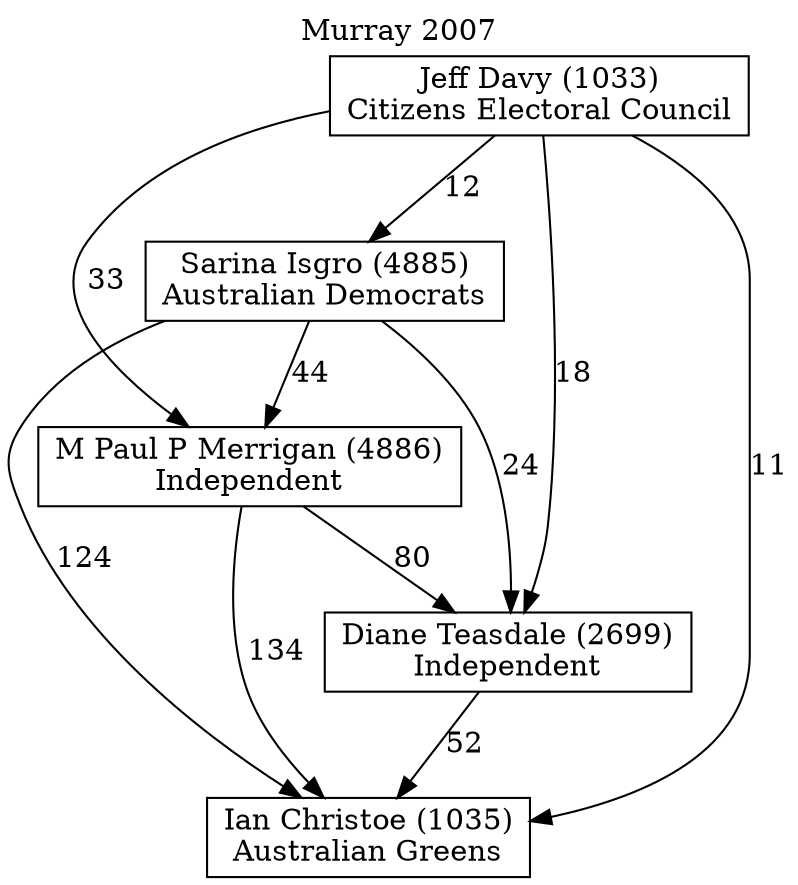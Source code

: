 // House preference flow
digraph "Ian Christoe (1035)_Murray_2007" {
	graph [label="Murray 2007" labelloc=t mclimit=10]
	node [shape=box]
	"Ian Christoe (1035)" [label="Ian Christoe (1035)
Australian Greens"]
	"Diane Teasdale (2699)" [label="Diane Teasdale (2699)
Independent"]
	"M Paul P Merrigan (4886)" [label="M Paul P Merrigan (4886)
Independent"]
	"Sarina Isgro (4885)" [label="Sarina Isgro (4885)
Australian Democrats"]
	"Jeff Davy (1033)" [label="Jeff Davy (1033)
Citizens Electoral Council"]
	"Ian Christoe (1035)" [label="Ian Christoe (1035)
Australian Greens"]
	"M Paul P Merrigan (4886)" [label="M Paul P Merrigan (4886)
Independent"]
	"Sarina Isgro (4885)" [label="Sarina Isgro (4885)
Australian Democrats"]
	"Jeff Davy (1033)" [label="Jeff Davy (1033)
Citizens Electoral Council"]
	"Ian Christoe (1035)" [label="Ian Christoe (1035)
Australian Greens"]
	"Sarina Isgro (4885)" [label="Sarina Isgro (4885)
Australian Democrats"]
	"Jeff Davy (1033)" [label="Jeff Davy (1033)
Citizens Electoral Council"]
	"Ian Christoe (1035)" [label="Ian Christoe (1035)
Australian Greens"]
	"Jeff Davy (1033)" [label="Jeff Davy (1033)
Citizens Electoral Council"]
	"Jeff Davy (1033)" [label="Jeff Davy (1033)
Citizens Electoral Council"]
	"Sarina Isgro (4885)" [label="Sarina Isgro (4885)
Australian Democrats"]
	"Jeff Davy (1033)" [label="Jeff Davy (1033)
Citizens Electoral Council"]
	"Jeff Davy (1033)" [label="Jeff Davy (1033)
Citizens Electoral Council"]
	"M Paul P Merrigan (4886)" [label="M Paul P Merrigan (4886)
Independent"]
	"Sarina Isgro (4885)" [label="Sarina Isgro (4885)
Australian Democrats"]
	"Jeff Davy (1033)" [label="Jeff Davy (1033)
Citizens Electoral Council"]
	"M Paul P Merrigan (4886)" [label="M Paul P Merrigan (4886)
Independent"]
	"Jeff Davy (1033)" [label="Jeff Davy (1033)
Citizens Electoral Council"]
	"Jeff Davy (1033)" [label="Jeff Davy (1033)
Citizens Electoral Council"]
	"Sarina Isgro (4885)" [label="Sarina Isgro (4885)
Australian Democrats"]
	"Jeff Davy (1033)" [label="Jeff Davy (1033)
Citizens Electoral Council"]
	"Jeff Davy (1033)" [label="Jeff Davy (1033)
Citizens Electoral Council"]
	"Diane Teasdale (2699)" [label="Diane Teasdale (2699)
Independent"]
	"M Paul P Merrigan (4886)" [label="M Paul P Merrigan (4886)
Independent"]
	"Sarina Isgro (4885)" [label="Sarina Isgro (4885)
Australian Democrats"]
	"Jeff Davy (1033)" [label="Jeff Davy (1033)
Citizens Electoral Council"]
	"Diane Teasdale (2699)" [label="Diane Teasdale (2699)
Independent"]
	"Sarina Isgro (4885)" [label="Sarina Isgro (4885)
Australian Democrats"]
	"Jeff Davy (1033)" [label="Jeff Davy (1033)
Citizens Electoral Council"]
	"Diane Teasdale (2699)" [label="Diane Teasdale (2699)
Independent"]
	"Jeff Davy (1033)" [label="Jeff Davy (1033)
Citizens Electoral Council"]
	"Jeff Davy (1033)" [label="Jeff Davy (1033)
Citizens Electoral Council"]
	"Sarina Isgro (4885)" [label="Sarina Isgro (4885)
Australian Democrats"]
	"Jeff Davy (1033)" [label="Jeff Davy (1033)
Citizens Electoral Council"]
	"Jeff Davy (1033)" [label="Jeff Davy (1033)
Citizens Electoral Council"]
	"M Paul P Merrigan (4886)" [label="M Paul P Merrigan (4886)
Independent"]
	"Sarina Isgro (4885)" [label="Sarina Isgro (4885)
Australian Democrats"]
	"Jeff Davy (1033)" [label="Jeff Davy (1033)
Citizens Electoral Council"]
	"M Paul P Merrigan (4886)" [label="M Paul P Merrigan (4886)
Independent"]
	"Jeff Davy (1033)" [label="Jeff Davy (1033)
Citizens Electoral Council"]
	"Jeff Davy (1033)" [label="Jeff Davy (1033)
Citizens Electoral Council"]
	"Sarina Isgro (4885)" [label="Sarina Isgro (4885)
Australian Democrats"]
	"Jeff Davy (1033)" [label="Jeff Davy (1033)
Citizens Electoral Council"]
	"Jeff Davy (1033)" [label="Jeff Davy (1033)
Citizens Electoral Council"]
	"Diane Teasdale (2699)" -> "Ian Christoe (1035)" [label=52]
	"M Paul P Merrigan (4886)" -> "Diane Teasdale (2699)" [label=80]
	"Sarina Isgro (4885)" -> "M Paul P Merrigan (4886)" [label=44]
	"Jeff Davy (1033)" -> "Sarina Isgro (4885)" [label=12]
	"M Paul P Merrigan (4886)" -> "Ian Christoe (1035)" [label=134]
	"Sarina Isgro (4885)" -> "Ian Christoe (1035)" [label=124]
	"Jeff Davy (1033)" -> "Ian Christoe (1035)" [label=11]
	"Jeff Davy (1033)" -> "M Paul P Merrigan (4886)" [label=33]
	"Sarina Isgro (4885)" -> "Diane Teasdale (2699)" [label=24]
	"Jeff Davy (1033)" -> "Diane Teasdale (2699)" [label=18]
}
